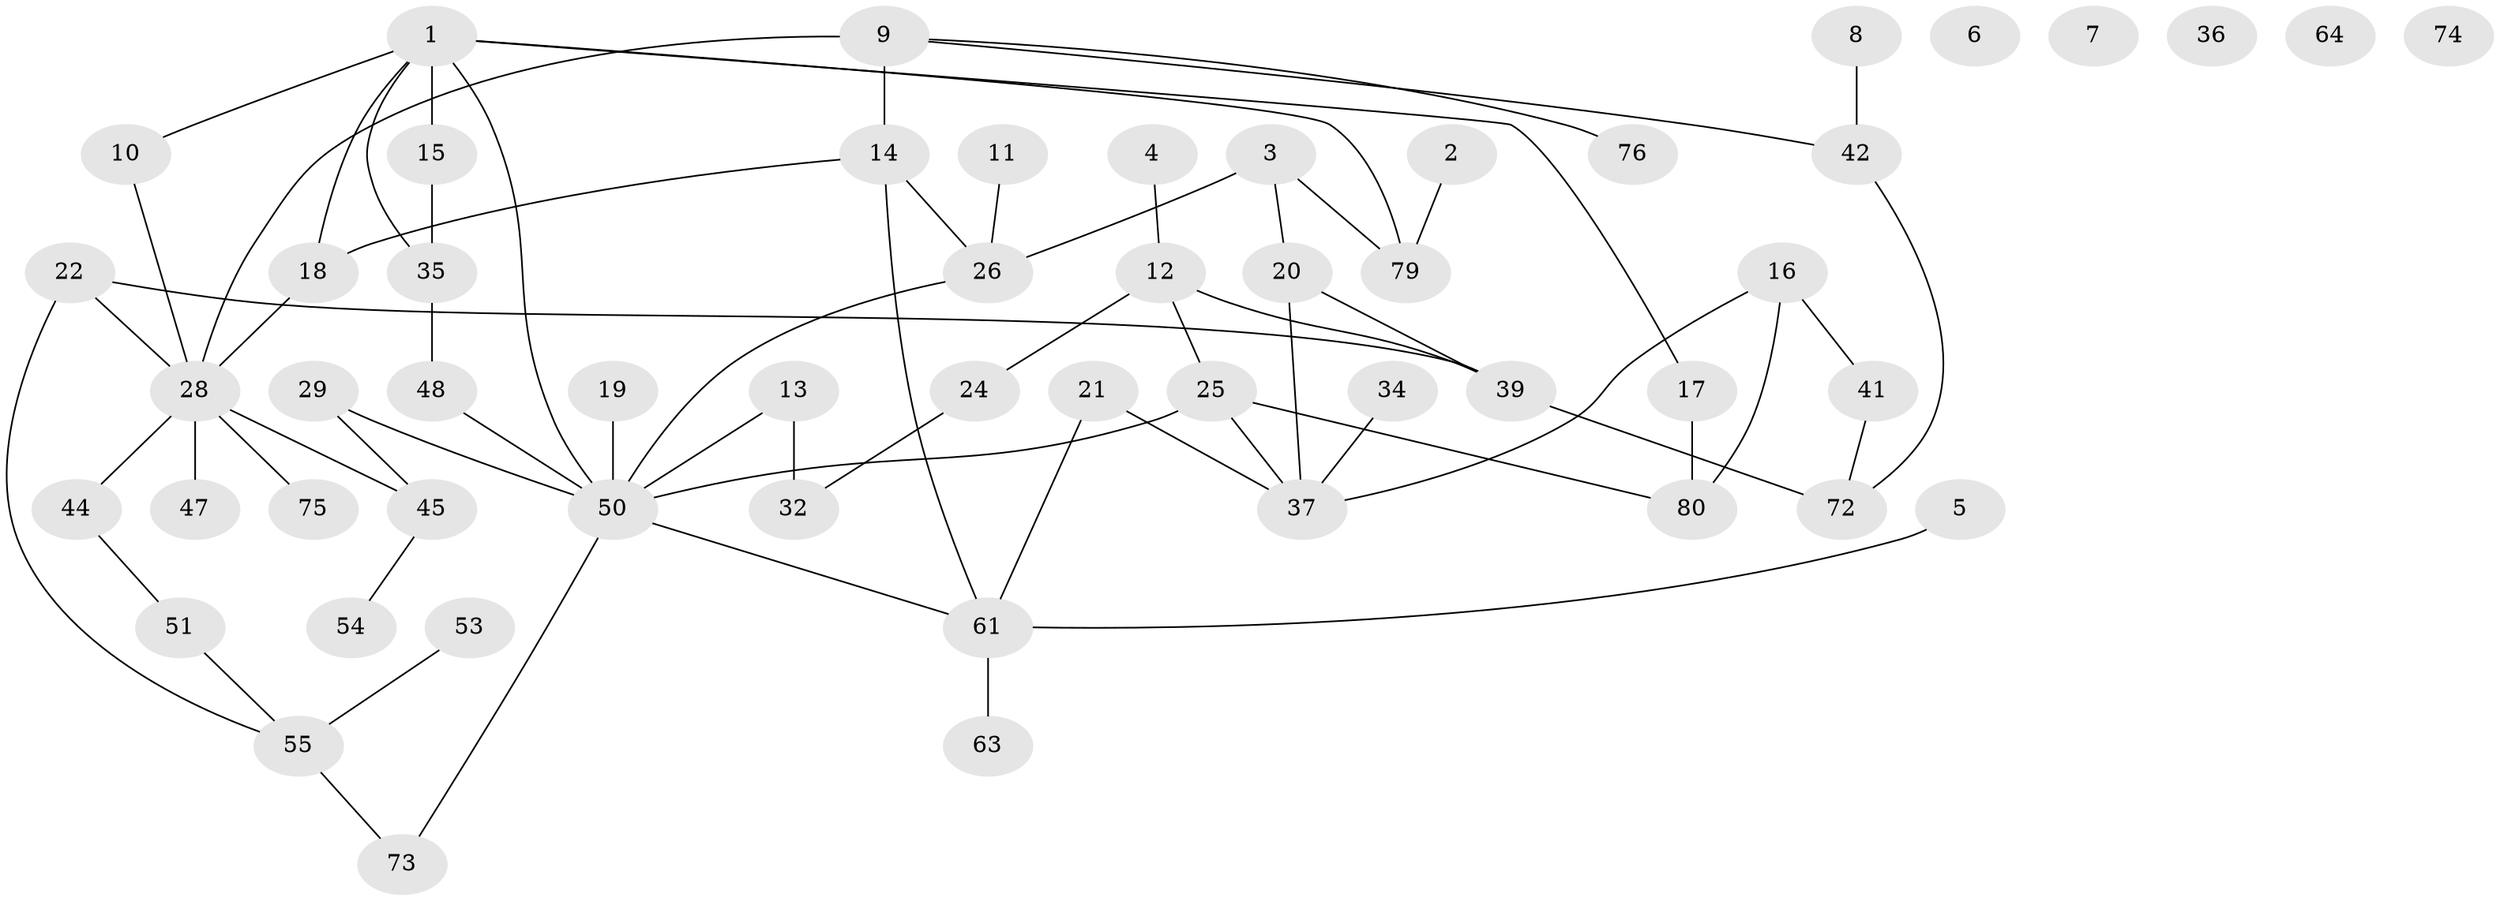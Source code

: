 // original degree distribution, {4: 0.13580246913580246, 1: 0.24691358024691357, 3: 0.19753086419753085, 0: 0.04938271604938271, 2: 0.2962962962962963, 5: 0.04938271604938271, 6: 0.024691358024691357}
// Generated by graph-tools (version 1.1) at 2025/41/03/06/25 10:41:24]
// undirected, 54 vertices, 67 edges
graph export_dot {
graph [start="1"]
  node [color=gray90,style=filled];
  1 [super="+27"];
  2;
  3 [super="+33"];
  4;
  5;
  6 [super="+66"];
  7;
  8;
  9 [super="+31"];
  10 [super="+49"];
  11;
  12 [super="+23"];
  13;
  14;
  15;
  16;
  17 [super="+68"];
  18 [super="+40"];
  19;
  20 [super="+30"];
  21;
  22;
  24;
  25 [super="+38"];
  26 [super="+62"];
  28 [super="+60"];
  29 [super="+46"];
  32 [super="+65"];
  34 [super="+43"];
  35 [super="+69"];
  36;
  37 [super="+56"];
  39 [super="+71"];
  41 [super="+78"];
  42 [super="+67"];
  44;
  45 [super="+52"];
  47;
  48;
  50 [super="+57"];
  51 [super="+58"];
  53;
  54;
  55 [super="+59"];
  61 [super="+70"];
  63;
  64;
  72 [super="+77"];
  73;
  74;
  75;
  76;
  79;
  80 [super="+81"];
  1 -- 15;
  1 -- 50;
  1 -- 35;
  1 -- 10;
  1 -- 79;
  1 -- 17;
  1 -- 18;
  2 -- 79;
  3 -- 20;
  3 -- 79;
  3 -- 26;
  4 -- 12;
  5 -- 61;
  8 -- 42;
  9 -- 14 [weight=2];
  9 -- 76;
  9 -- 28;
  9 -- 42;
  10 -- 28;
  11 -- 26;
  12 -- 24;
  12 -- 25;
  12 -- 39;
  13 -- 32;
  13 -- 50;
  14 -- 18;
  14 -- 26;
  14 -- 61;
  15 -- 35;
  16 -- 41;
  16 -- 80;
  16 -- 37;
  17 -- 80 [weight=2];
  18 -- 28;
  19 -- 50;
  20 -- 39;
  20 -- 37;
  21 -- 61;
  21 -- 37;
  22 -- 39;
  22 -- 28;
  22 -- 55;
  24 -- 32;
  25 -- 50;
  25 -- 80;
  25 -- 37;
  26 -- 50;
  28 -- 47;
  28 -- 75;
  28 -- 44;
  28 -- 45;
  29 -- 50;
  29 -- 45;
  34 -- 37;
  35 -- 48;
  39 -- 72;
  41 -- 72;
  42 -- 72;
  44 -- 51;
  45 -- 54;
  48 -- 50;
  50 -- 73;
  50 -- 61;
  51 -- 55;
  53 -- 55;
  55 -- 73;
  61 -- 63;
}
